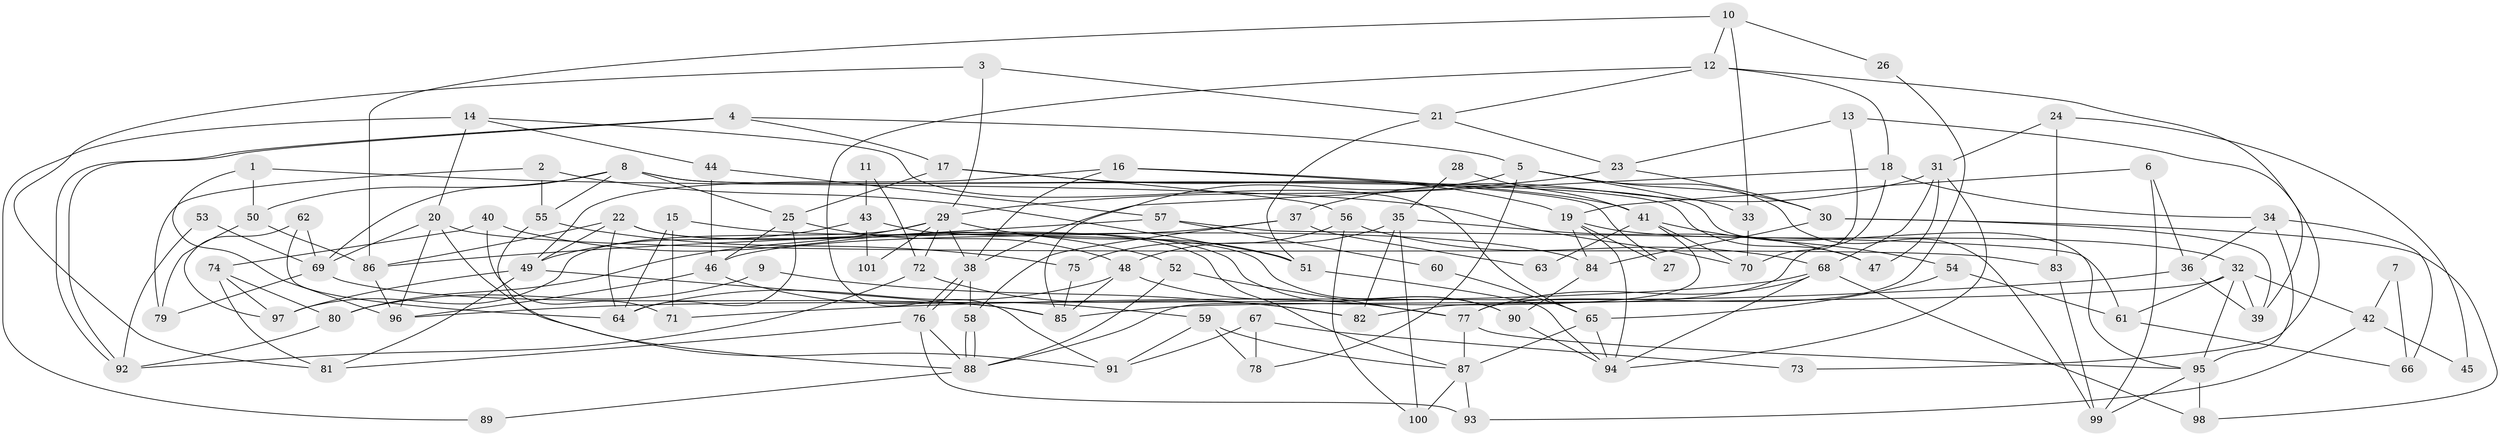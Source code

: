 // Generated by graph-tools (version 1.1) at 2025/15/03/09/25 04:15:18]
// undirected, 101 vertices, 202 edges
graph export_dot {
graph [start="1"]
  node [color=gray90,style=filled];
  1;
  2;
  3;
  4;
  5;
  6;
  7;
  8;
  9;
  10;
  11;
  12;
  13;
  14;
  15;
  16;
  17;
  18;
  19;
  20;
  21;
  22;
  23;
  24;
  25;
  26;
  27;
  28;
  29;
  30;
  31;
  32;
  33;
  34;
  35;
  36;
  37;
  38;
  39;
  40;
  41;
  42;
  43;
  44;
  45;
  46;
  47;
  48;
  49;
  50;
  51;
  52;
  53;
  54;
  55;
  56;
  57;
  58;
  59;
  60;
  61;
  62;
  63;
  64;
  65;
  66;
  67;
  68;
  69;
  70;
  71;
  72;
  73;
  74;
  75;
  76;
  77;
  78;
  79;
  80;
  81;
  82;
  83;
  84;
  85;
  86;
  87;
  88;
  89;
  90;
  91;
  92;
  93;
  94;
  95;
  96;
  97;
  98;
  99;
  100;
  101;
  1 -- 70;
  1 -- 96;
  1 -- 50;
  2 -- 51;
  2 -- 55;
  2 -- 79;
  3 -- 21;
  3 -- 81;
  3 -- 29;
  4 -- 92;
  4 -- 92;
  4 -- 17;
  4 -- 5;
  5 -- 30;
  5 -- 33;
  5 -- 78;
  5 -- 85;
  5 -- 99;
  6 -- 99;
  6 -- 36;
  6 -- 19;
  7 -- 66;
  7 -- 42;
  8 -- 69;
  8 -- 50;
  8 -- 25;
  8 -- 47;
  8 -- 55;
  8 -- 95;
  9 -- 82;
  9 -- 80;
  10 -- 86;
  10 -- 12;
  10 -- 26;
  10 -- 33;
  11 -- 43;
  11 -- 72;
  12 -- 39;
  12 -- 91;
  12 -- 18;
  12 -- 21;
  13 -- 70;
  13 -- 23;
  13 -- 73;
  14 -- 44;
  14 -- 65;
  14 -- 20;
  14 -- 89;
  15 -- 64;
  15 -- 84;
  15 -- 71;
  16 -- 38;
  16 -- 49;
  16 -- 27;
  16 -- 41;
  17 -- 25;
  17 -- 19;
  17 -- 56;
  18 -- 38;
  18 -- 34;
  18 -- 82;
  19 -- 32;
  19 -- 27;
  19 -- 84;
  19 -- 94;
  20 -- 69;
  20 -- 83;
  20 -- 91;
  20 -- 96;
  21 -- 23;
  21 -- 51;
  22 -- 86;
  22 -- 49;
  22 -- 64;
  22 -- 87;
  22 -- 90;
  23 -- 29;
  23 -- 30;
  24 -- 83;
  24 -- 31;
  24 -- 45;
  25 -- 48;
  25 -- 46;
  25 -- 64;
  26 -- 77;
  28 -- 35;
  28 -- 41;
  29 -- 51;
  29 -- 38;
  29 -- 72;
  29 -- 80;
  29 -- 97;
  29 -- 101;
  30 -- 84;
  30 -- 39;
  30 -- 98;
  31 -- 68;
  31 -- 37;
  31 -- 47;
  31 -- 94;
  32 -- 95;
  32 -- 85;
  32 -- 39;
  32 -- 42;
  32 -- 61;
  33 -- 70;
  34 -- 95;
  34 -- 36;
  34 -- 66;
  35 -- 48;
  35 -- 47;
  35 -- 82;
  35 -- 100;
  36 -- 71;
  36 -- 39;
  37 -- 58;
  37 -- 46;
  37 -- 63;
  38 -- 76;
  38 -- 76;
  38 -- 58;
  40 -- 52;
  40 -- 74;
  40 -- 71;
  41 -- 88;
  41 -- 54;
  41 -- 63;
  41 -- 70;
  42 -- 93;
  42 -- 45;
  43 -- 90;
  43 -- 49;
  43 -- 101;
  44 -- 46;
  44 -- 57;
  46 -- 96;
  46 -- 59;
  48 -- 77;
  48 -- 64;
  48 -- 85;
  49 -- 97;
  49 -- 85;
  49 -- 81;
  50 -- 79;
  50 -- 86;
  51 -- 94;
  52 -- 77;
  52 -- 88;
  53 -- 69;
  53 -- 92;
  54 -- 65;
  54 -- 61;
  55 -- 75;
  55 -- 88;
  56 -- 100;
  56 -- 68;
  56 -- 75;
  57 -- 61;
  57 -- 86;
  57 -- 60;
  58 -- 88;
  58 -- 88;
  59 -- 87;
  59 -- 78;
  59 -- 91;
  60 -- 65;
  61 -- 66;
  62 -- 64;
  62 -- 97;
  62 -- 69;
  65 -- 87;
  65 -- 94;
  67 -- 91;
  67 -- 78;
  67 -- 73;
  68 -- 94;
  68 -- 77;
  68 -- 96;
  68 -- 98;
  69 -- 85;
  69 -- 79;
  72 -- 82;
  72 -- 92;
  74 -- 81;
  74 -- 80;
  74 -- 97;
  75 -- 85;
  76 -- 88;
  76 -- 81;
  76 -- 93;
  77 -- 95;
  77 -- 87;
  80 -- 92;
  83 -- 99;
  84 -- 90;
  86 -- 96;
  87 -- 93;
  87 -- 100;
  88 -- 89;
  90 -- 94;
  95 -- 98;
  95 -- 99;
}
